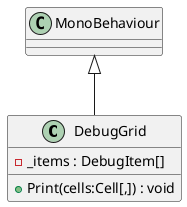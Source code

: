 @startuml
class DebugGrid {
    - _items : DebugItem[]
    + Print(cells:Cell[,]) : void
}
MonoBehaviour <|-- DebugGrid
@enduml
